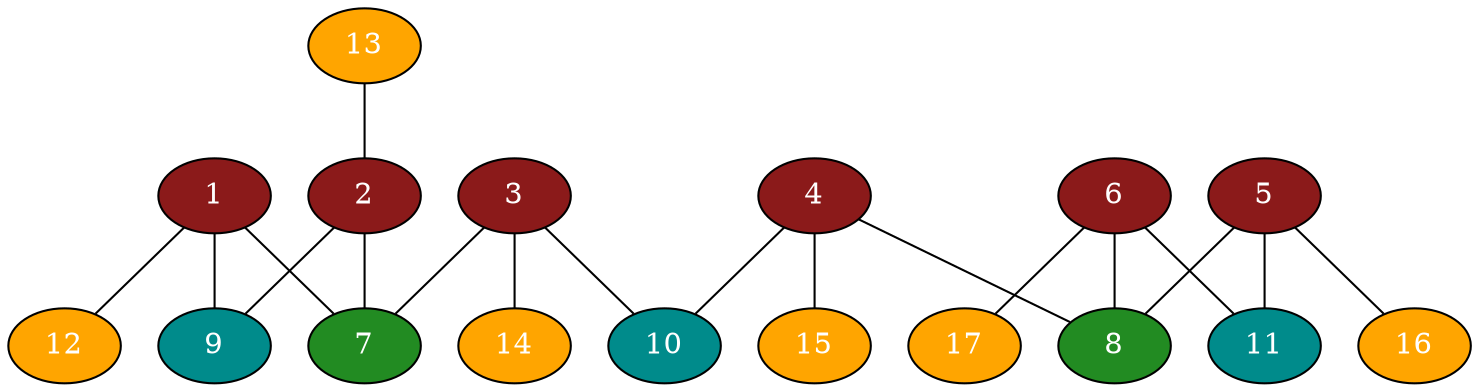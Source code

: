 graph g{
1[fillcolor=firebrick4,style=filled,fontcolor=white];
2[fillcolor=firebrick4,style=filled,fontcolor=white];
3[fillcolor=firebrick4,style=filled,fontcolor=white];
4[fillcolor=firebrick4,style=filled,fontcolor=white];
5[fillcolor=firebrick4,style=filled,fontcolor=white];
6[fillcolor=firebrick4,style=filled,fontcolor=white];
7[fillcolor=forestgreen,style=filled,fontcolor=white];
8[fillcolor=forestgreen,style=filled,fontcolor=white];
9[fillcolor=cyan4,style=filled,fontcolor=white];
10[fillcolor=cyan4,style=filled,fontcolor=white];
11[fillcolor=cyan4,style=filled,fontcolor=white];
12[fillcolor=orange,style=filled,fontcolor=white];
13[fillcolor=orange,style=filled,fontcolor=white];
14[fillcolor=orange,style=filled,fontcolor=white];
15[fillcolor=orange,style=filled,fontcolor=white];
16[fillcolor=orange,style=filled,fontcolor=white];
17[fillcolor=orange,style=filled,fontcolor=white];
7--1;
7--2;
7--3;
8--4;
8--5;
8--6;
1--9;
2--9;
3--10;
4--10;
5--11;
6--11;
12--1;
13--2;
14--3;
15--4;
16--5;
17--6;
{rank=same; 1 2 3 4 5 6}
{rank=same; 7 8 9 10 11 12 12 14 15 16 17}
}
